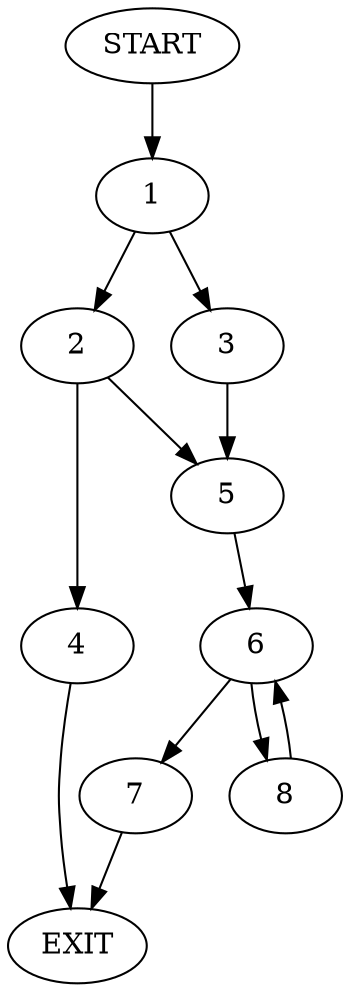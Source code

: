 digraph {
0 [label="START"]
9 [label="EXIT"]
0 -> 1
1 -> 2
1 -> 3
2 -> 4
2 -> 5
3 -> 5
5 -> 6
4 -> 9
6 -> 7
6 -> 8
7 -> 9
8 -> 6
}
